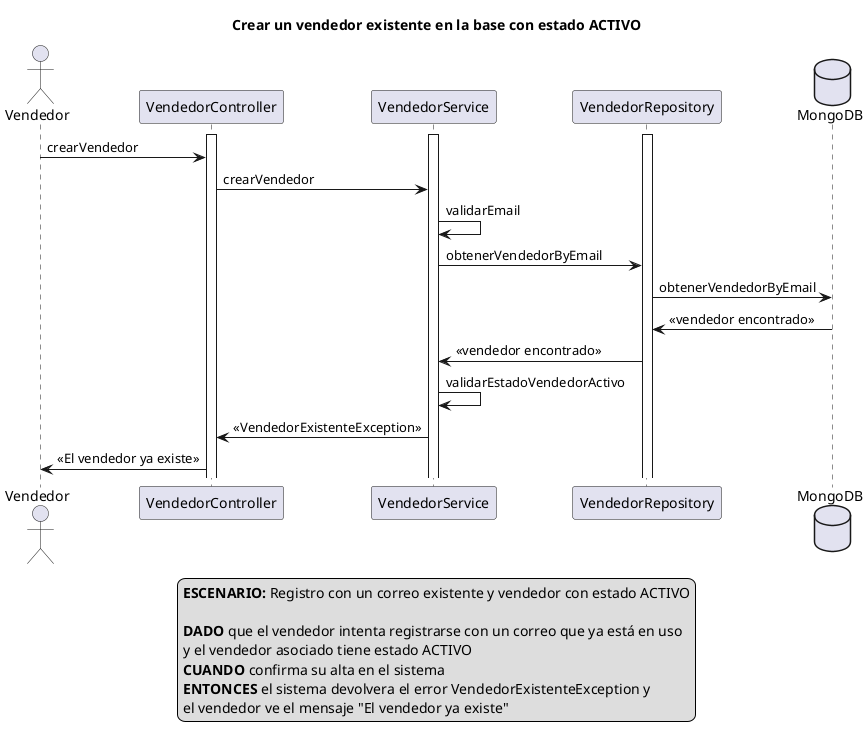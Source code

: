 @startuml
actor Vendedor
activate VendedorController
activate VendedorService
activate VendedorRepository
database MongoDB

title Crear un vendedor existente en la base con estado ACTIVO

Vendedor -> VendedorController: crearVendedor

VendedorController -> VendedorService: crearVendedor

VendedorService -> VendedorService: validarEmail

VendedorService -> VendedorRepository: obtenerVendedorByEmail

VendedorRepository -> MongoDB: obtenerVendedorByEmail

MongoDB -> VendedorRepository: <<vendedor encontrado>>

VendedorRepository -> VendedorService: <<vendedor encontrado>>

VendedorService -> VendedorService: validarEstadoVendedorActivo

VendedorService -> VendedorController: <<VendedorExistenteException>>

VendedorController -> Vendedor: <<El vendedor ya existe>>

legend
<b>ESCENARIO:</b> Registro con un correo existente y vendedor con estado ACTIVO

<b>DADO</b> que el vendedor intenta registrarse con un correo que ya está en uso 
y el vendedor asociado tiene estado ACTIVO 
<b>CUANDO</b> confirma su alta en el sistema  
<b>ENTONCES</b> el sistema devolvera el error VendedorExistenteException y 
el vendedor ve el mensaje "El vendedor ya existe"
end legend

@enduml